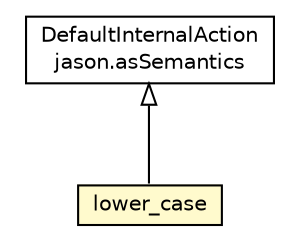 #!/usr/local/bin/dot
#
# Class diagram 
# Generated by UMLGraph version R5_6 (http://www.umlgraph.org/)
#

digraph G {
	edge [fontname="Helvetica",fontsize=10,labelfontname="Helvetica",labelfontsize=10];
	node [fontname="Helvetica",fontsize=10,shape=plaintext];
	nodesep=0.25;
	ranksep=0.5;
	// jason.asSemantics.DefaultInternalAction
	c92924 [label=<<table title="jason.asSemantics.DefaultInternalAction" border="0" cellborder="1" cellspacing="0" cellpadding="2" port="p" href="../asSemantics/DefaultInternalAction.html">
		<tr><td><table border="0" cellspacing="0" cellpadding="1">
<tr><td align="center" balign="center"> DefaultInternalAction </td></tr>
<tr><td align="center" balign="center"> jason.asSemantics </td></tr>
		</table></td></tr>
		</table>>, URL="../asSemantics/DefaultInternalAction.html", fontname="Helvetica", fontcolor="black", fontsize=10.0];
	// jason.stdlib.lower_case
	c93154 [label=<<table title="jason.stdlib.lower_case" border="0" cellborder="1" cellspacing="0" cellpadding="2" port="p" bgcolor="lemonChiffon" href="./lower_case.html">
		<tr><td><table border="0" cellspacing="0" cellpadding="1">
<tr><td align="center" balign="center"> lower_case </td></tr>
		</table></td></tr>
		</table>>, URL="./lower_case.html", fontname="Helvetica", fontcolor="black", fontsize=10.0];
	//jason.stdlib.lower_case extends jason.asSemantics.DefaultInternalAction
	c92924:p -> c93154:p [dir=back,arrowtail=empty];
}


